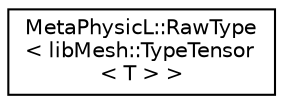 digraph "类继承关系图"
{
 // INTERACTIVE_SVG=YES
  edge [fontname="Helvetica",fontsize="10",labelfontname="Helvetica",labelfontsize="10"];
  node [fontname="Helvetica",fontsize="10",shape=record];
  rankdir="LR";
  Node1 [label="MetaPhysicL::RawType\l\< libMesh::TypeTensor\l\< T \> \>",height=0.2,width=0.4,color="black", fillcolor="white", style="filled",URL="$structMetaPhysicL_1_1RawType_3_01libMesh_1_1TypeTensor_3_01T_01_4_01_4.html"];
}
